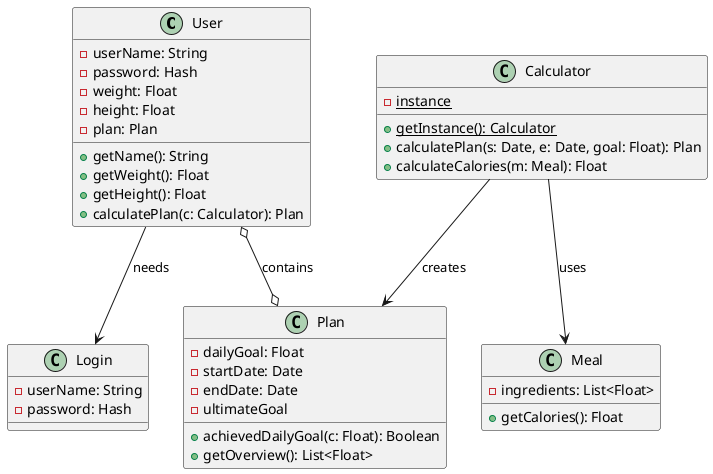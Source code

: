 @startuml

class User {
    - userName: String
    - password: Hash
    - weight: Float
    - height: Float
    - plan: Plan
    + getName(): String
    + getWeight(): Float
    + getHeight(): Float
    + calculatePlan(c: Calculator): Plan
}
class Plan {
    - dailyGoal: Float
    - startDate: Date
    - endDate: Date
    - ultimateGoal
    + achievedDailyGoal(c: Float): Boolean
    + getOverview(): List<Float>
}
class Login {
    - userName: String
    - password: Hash
}
class Calculator {
    - {static} instance
    + {static} getInstance(): Calculator
    + calculatePlan(s: Date, e: Date, goal: Float): Plan
    + calculateCalories(m: Meal): Float
}
class Meal {
    - ingredients: List<Float>
    + getCalories(): Float
}

Calculator --> Plan : creates
Calculator --> Meal : uses
User o--o Plan : contains
User --> Login : needs

@enduml
